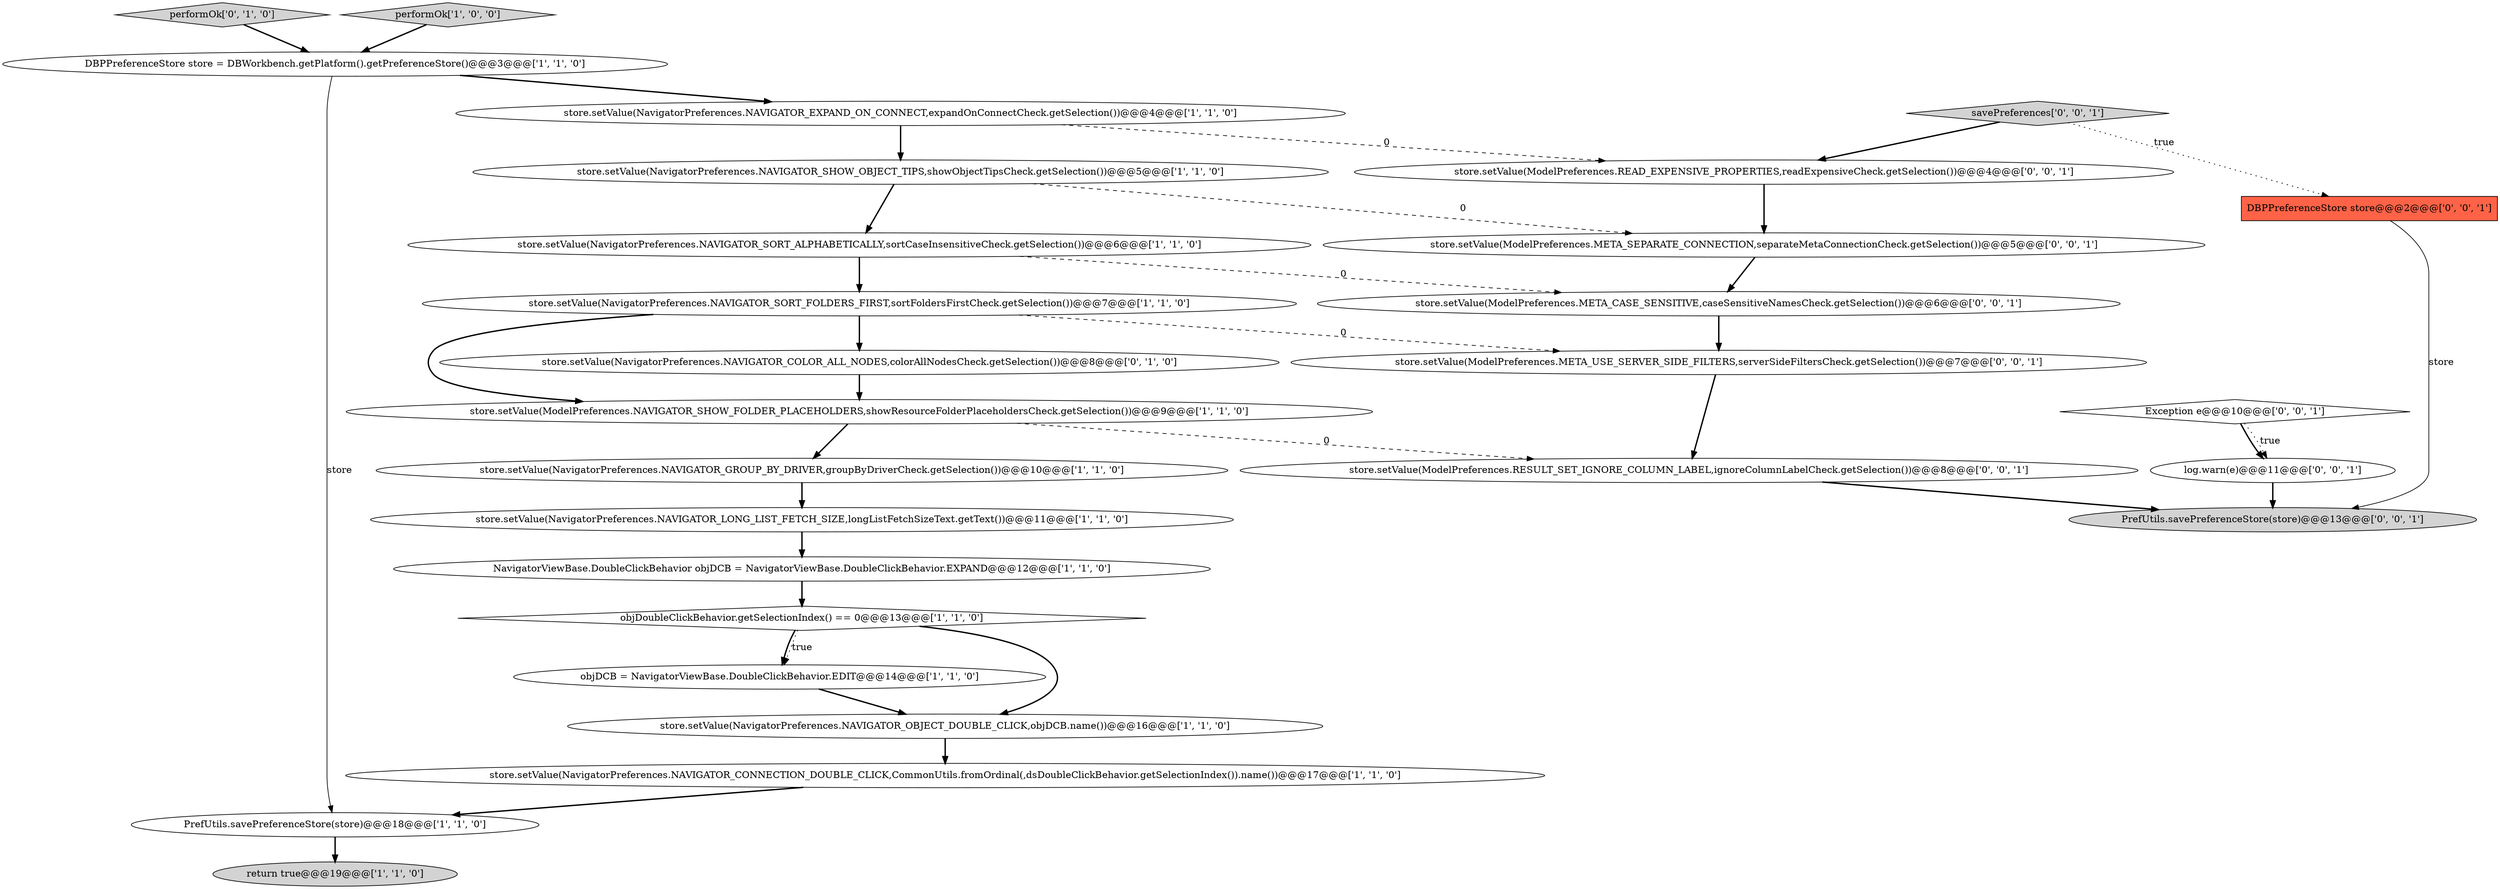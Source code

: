 digraph {
11 [style = filled, label = "objDCB = NavigatorViewBase.DoubleClickBehavior.EDIT@@@14@@@['1', '1', '0']", fillcolor = white, shape = ellipse image = "AAA0AAABBB1BBB"];
16 [style = filled, label = "performOk['0', '1', '0']", fillcolor = lightgray, shape = diamond image = "AAA0AAABBB2BBB"];
5 [style = filled, label = "store.setValue(ModelPreferences.NAVIGATOR_SHOW_FOLDER_PLACEHOLDERS,showResourceFolderPlaceholdersCheck.getSelection())@@@9@@@['1', '1', '0']", fillcolor = white, shape = ellipse image = "AAA0AAABBB1BBB"];
6 [style = filled, label = "store.setValue(NavigatorPreferences.NAVIGATOR_LONG_LIST_FETCH_SIZE,longListFetchSizeText.getText())@@@11@@@['1', '1', '0']", fillcolor = white, shape = ellipse image = "AAA0AAABBB1BBB"];
18 [style = filled, label = "store.setValue(ModelPreferences.META_SEPARATE_CONNECTION,separateMetaConnectionCheck.getSelection())@@@5@@@['0', '0', '1']", fillcolor = white, shape = ellipse image = "AAA0AAABBB3BBB"];
23 [style = filled, label = "store.setValue(ModelPreferences.RESULT_SET_IGNORE_COLUMN_LABEL,ignoreColumnLabelCheck.getSelection())@@@8@@@['0', '0', '1']", fillcolor = white, shape = ellipse image = "AAA0AAABBB3BBB"];
24 [style = filled, label = "Exception e@@@10@@@['0', '0', '1']", fillcolor = white, shape = diamond image = "AAA0AAABBB3BBB"];
13 [style = filled, label = "performOk['1', '0', '0']", fillcolor = lightgray, shape = diamond image = "AAA0AAABBB1BBB"];
4 [style = filled, label = "objDoubleClickBehavior.getSelectionIndex() == 0@@@13@@@['1', '1', '0']", fillcolor = white, shape = diamond image = "AAA0AAABBB1BBB"];
8 [style = filled, label = "store.setValue(NavigatorPreferences.NAVIGATOR_SORT_ALPHABETICALLY,sortCaseInsensitiveCheck.getSelection())@@@6@@@['1', '1', '0']", fillcolor = white, shape = ellipse image = "AAA0AAABBB1BBB"];
10 [style = filled, label = "store.setValue(NavigatorPreferences.NAVIGATOR_SORT_FOLDERS_FIRST,sortFoldersFirstCheck.getSelection())@@@7@@@['1', '1', '0']", fillcolor = white, shape = ellipse image = "AAA0AAABBB1BBB"];
22 [style = filled, label = "store.setValue(ModelPreferences.READ_EXPENSIVE_PROPERTIES,readExpensiveCheck.getSelection())@@@4@@@['0', '0', '1']", fillcolor = white, shape = ellipse image = "AAA0AAABBB3BBB"];
27 [style = filled, label = "PrefUtils.savePreferenceStore(store)@@@13@@@['0', '0', '1']", fillcolor = lightgray, shape = ellipse image = "AAA0AAABBB3BBB"];
1 [style = filled, label = "store.setValue(NavigatorPreferences.NAVIGATOR_GROUP_BY_DRIVER,groupByDriverCheck.getSelection())@@@10@@@['1', '1', '0']", fillcolor = white, shape = ellipse image = "AAA0AAABBB1BBB"];
0 [style = filled, label = "DBPPreferenceStore store = DBWorkbench.getPlatform().getPreferenceStore()@@@3@@@['1', '1', '0']", fillcolor = white, shape = ellipse image = "AAA0AAABBB1BBB"];
7 [style = filled, label = "NavigatorViewBase.DoubleClickBehavior objDCB = NavigatorViewBase.DoubleClickBehavior.EXPAND@@@12@@@['1', '1', '0']", fillcolor = white, shape = ellipse image = "AAA0AAABBB1BBB"];
26 [style = filled, label = "store.setValue(ModelPreferences.META_USE_SERVER_SIDE_FILTERS,serverSideFiltersCheck.getSelection())@@@7@@@['0', '0', '1']", fillcolor = white, shape = ellipse image = "AAA0AAABBB3BBB"];
3 [style = filled, label = "return true@@@19@@@['1', '1', '0']", fillcolor = lightgray, shape = ellipse image = "AAA0AAABBB1BBB"];
17 [style = filled, label = "store.setValue(NavigatorPreferences.NAVIGATOR_COLOR_ALL_NODES,colorAllNodesCheck.getSelection())@@@8@@@['0', '1', '0']", fillcolor = white, shape = ellipse image = "AAA1AAABBB2BBB"];
9 [style = filled, label = "store.setValue(NavigatorPreferences.NAVIGATOR_OBJECT_DOUBLE_CLICK,objDCB.name())@@@16@@@['1', '1', '0']", fillcolor = white, shape = ellipse image = "AAA0AAABBB1BBB"];
21 [style = filled, label = "savePreferences['0', '0', '1']", fillcolor = lightgray, shape = diamond image = "AAA0AAABBB3BBB"];
25 [style = filled, label = "log.warn(e)@@@11@@@['0', '0', '1']", fillcolor = white, shape = ellipse image = "AAA0AAABBB3BBB"];
14 [style = filled, label = "store.setValue(NavigatorPreferences.NAVIGATOR_EXPAND_ON_CONNECT,expandOnConnectCheck.getSelection())@@@4@@@['1', '1', '0']", fillcolor = white, shape = ellipse image = "AAA0AAABBB1BBB"];
20 [style = filled, label = "store.setValue(ModelPreferences.META_CASE_SENSITIVE,caseSensitiveNamesCheck.getSelection())@@@6@@@['0', '0', '1']", fillcolor = white, shape = ellipse image = "AAA0AAABBB3BBB"];
2 [style = filled, label = "store.setValue(NavigatorPreferences.NAVIGATOR_CONNECTION_DOUBLE_CLICK,CommonUtils.fromOrdinal(,dsDoubleClickBehavior.getSelectionIndex()).name())@@@17@@@['1', '1', '0']", fillcolor = white, shape = ellipse image = "AAA0AAABBB1BBB"];
19 [style = filled, label = "DBPPreferenceStore store@@@2@@@['0', '0', '1']", fillcolor = tomato, shape = box image = "AAA0AAABBB3BBB"];
12 [style = filled, label = "PrefUtils.savePreferenceStore(store)@@@18@@@['1', '1', '0']", fillcolor = white, shape = ellipse image = "AAA0AAABBB1BBB"];
15 [style = filled, label = "store.setValue(NavigatorPreferences.NAVIGATOR_SHOW_OBJECT_TIPS,showObjectTipsCheck.getSelection())@@@5@@@['1', '1', '0']", fillcolor = white, shape = ellipse image = "AAA0AAABBB1BBB"];
18->20 [style = bold, label=""];
21->22 [style = bold, label=""];
10->17 [style = bold, label=""];
13->0 [style = bold, label=""];
5->1 [style = bold, label=""];
4->11 [style = bold, label=""];
9->2 [style = bold, label=""];
16->0 [style = bold, label=""];
4->11 [style = dotted, label="true"];
11->9 [style = bold, label=""];
1->6 [style = bold, label=""];
19->27 [style = solid, label="store"];
8->20 [style = dashed, label="0"];
7->4 [style = bold, label=""];
12->3 [style = bold, label=""];
5->23 [style = dashed, label="0"];
4->9 [style = bold, label=""];
21->19 [style = dotted, label="true"];
22->18 [style = bold, label=""];
14->22 [style = dashed, label="0"];
0->12 [style = solid, label="store"];
10->26 [style = dashed, label="0"];
26->23 [style = bold, label=""];
24->25 [style = bold, label=""];
24->25 [style = dotted, label="true"];
6->7 [style = bold, label=""];
0->14 [style = bold, label=""];
25->27 [style = bold, label=""];
14->15 [style = bold, label=""];
15->8 [style = bold, label=""];
20->26 [style = bold, label=""];
10->5 [style = bold, label=""];
8->10 [style = bold, label=""];
17->5 [style = bold, label=""];
2->12 [style = bold, label=""];
15->18 [style = dashed, label="0"];
23->27 [style = bold, label=""];
}
